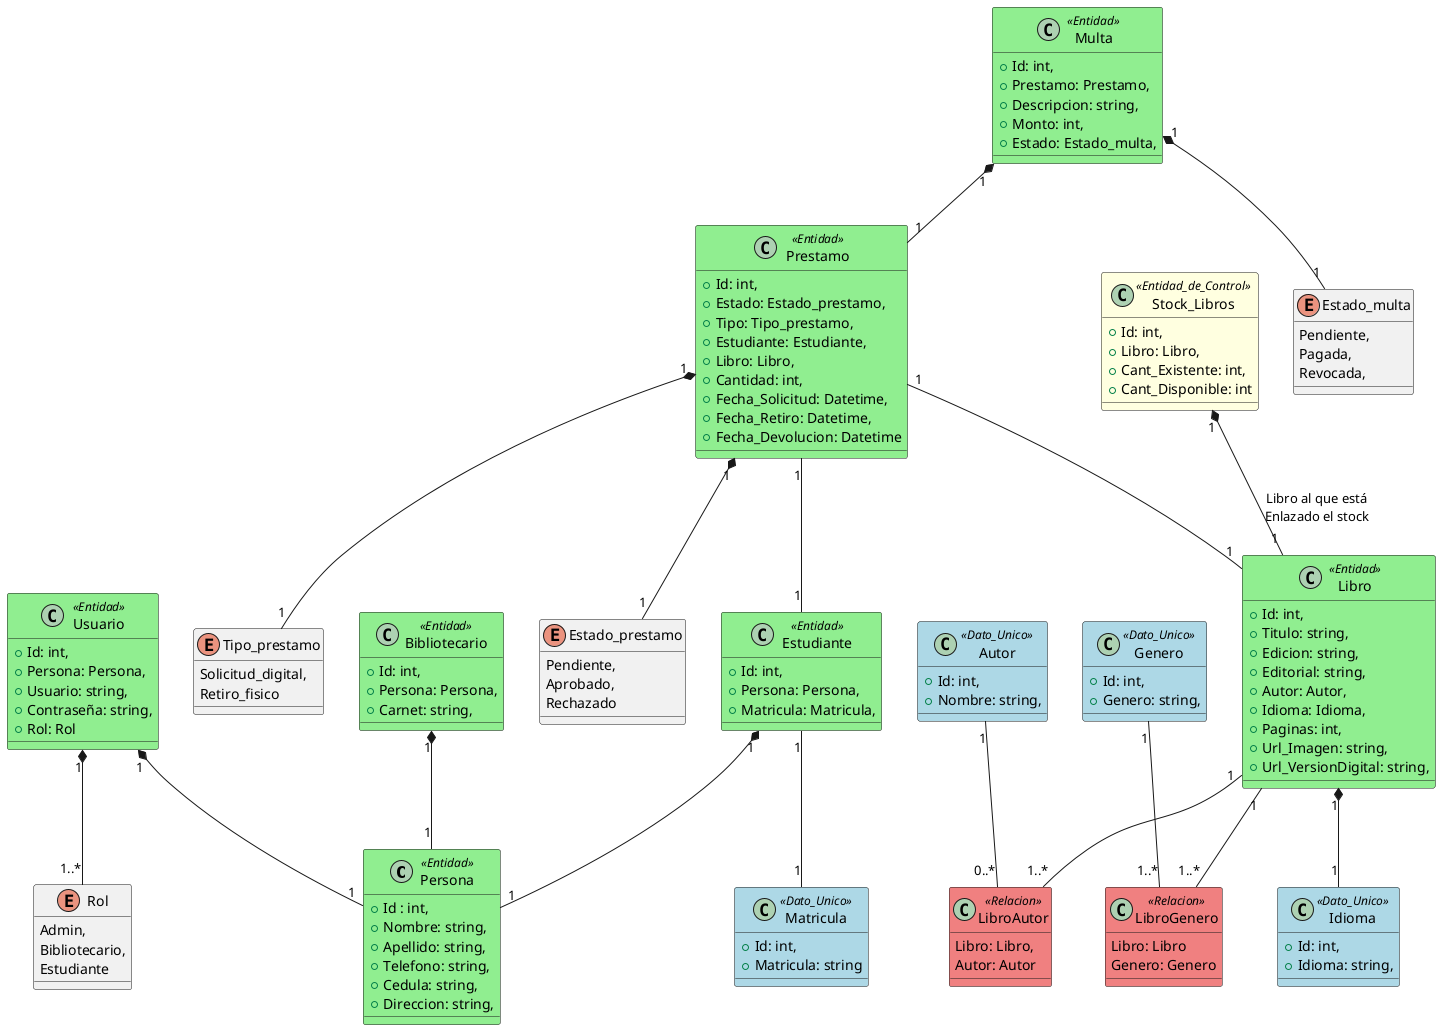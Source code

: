 @startuml

skinparam Class {
    BackgroundColor<<Entidad>> LightGreen
    BackgroundColor<<Dato_Unico>> LightBlue
    BackgroundColor<<Relacion>> LightCoral
    BackgroundColor<<Entidad_de_Control>> LightYellow
    BackgroundColor<<Enum>> LightGrey
}

Class Persona <<Entidad>>{
    +Id : int,
    +Nombre: string,
    +Apellido: string,
    +Telefono: string,
    +Cedula: string,
    +Direccion: string,
    
}

Class Usuario <<Entidad>>{
    +Id: int,
    +Persona: Persona,
    +Usuario: string,
    +Contraseña: string,
    +Rol: Rol
}

Class Estudiante <<Entidad>>{
    +Id: int,
    +Persona: Persona,
    +Matricula: Matricula,
}

class Matricula <<Dato_Unico>>{
    +Id: int,
    +Matricula: string
}
Class Bibliotecario <<Entidad>>{
    +Id: int,
    +Persona: Persona,
    +Carnet: string,
}

Class Libro <<Entidad>>{
    +Id: int,
    +Titulo: string,
    +Edicion: string,
    +Editorial: string,
    +Autor: Autor,
    +Idioma: Idioma,
    +Paginas: int,
    +Url_Imagen: string,
    +Url_VersionDigital: string,
}

Class Stock_Libros <<Entidad_de_Control>>{
    +Id: int,
    +Libro: Libro,
    +Cant_Existente: int,
    +Cant_Disponible: int
}

Class Autor <<Dato_Unico>>{
    +Id: int,
    +Nombre: string,
}

Class Idioma <<Dato_Unico>>{
    +Id: int,
    +Idioma: string,
}

Class Genero <<Dato_Unico>>{
    +Id: int,
    +Genero: string,
}

Class Prestamo <<Entidad>>{
    +Id: int,
    +Estado: Estado_prestamo,
    +Tipo: Tipo_prestamo,
    +Estudiante: Estudiante,
    +Libro: Libro,
    +Cantidad: int,
    +Fecha_Solicitud: Datetime,
    +Fecha_Retiro: Datetime,
    +Fecha_Devolucion: Datetime
}

Class Multa <<Entidad>>{
    +Id: int,
    +Prestamo: Prestamo,
    +Descripcion: string,
    +Monto: int,
    +Estado: Estado_multa,
}

Class LibroGenero <<Relacion>>{
    Libro: Libro
    Genero: Genero
}

Class LibroAutor <<Relacion>>{
    Libro: Libro,
    Autor: Autor
}
enum Rol{
    Admin,
    Bibliotecario,
    Estudiante
}

enum Estado_multa{
    Pendiente,
    Pagada,
    Revocada,
}

enum Estado_prestamo{
    Pendiente,
    Aprobado,
    Rechazado
}

enum Tipo_prestamo{
    Solicitud_digital,
    Retiro_fisico
}

Usuario "1" *-- "1" Persona         
Usuario "1" *-- "1..*" Rol          

Estudiante "1" *-- "1" Persona     
Estudiante "1" -- "1" Matricula 
Bibliotecario "1" *-- "1" Persona   

Prestamo "1" -- "1" Libro
Prestamo "1" -- "1" Estudiante
Prestamo "1" *-- "1" Tipo_prestamo
Prestamo "1" *-- "1" Estado_prestamo

Multa "1" *-- "1" Prestamo
Multa "1" *-- "1" Estado_multa

Libro "1" -- "1..*" LibroGenero
Genero "1" -- "1..*" LibroGenero
Libro "1" *-- "1" Idioma
Libro "1" -- "1..*" LibroAutor
Autor "1" -- "0..*" LibroAutor

Stock_Libros "1" *-- "1" Libro : "Libro al que está\nEnlazado el stock"

@enduml
